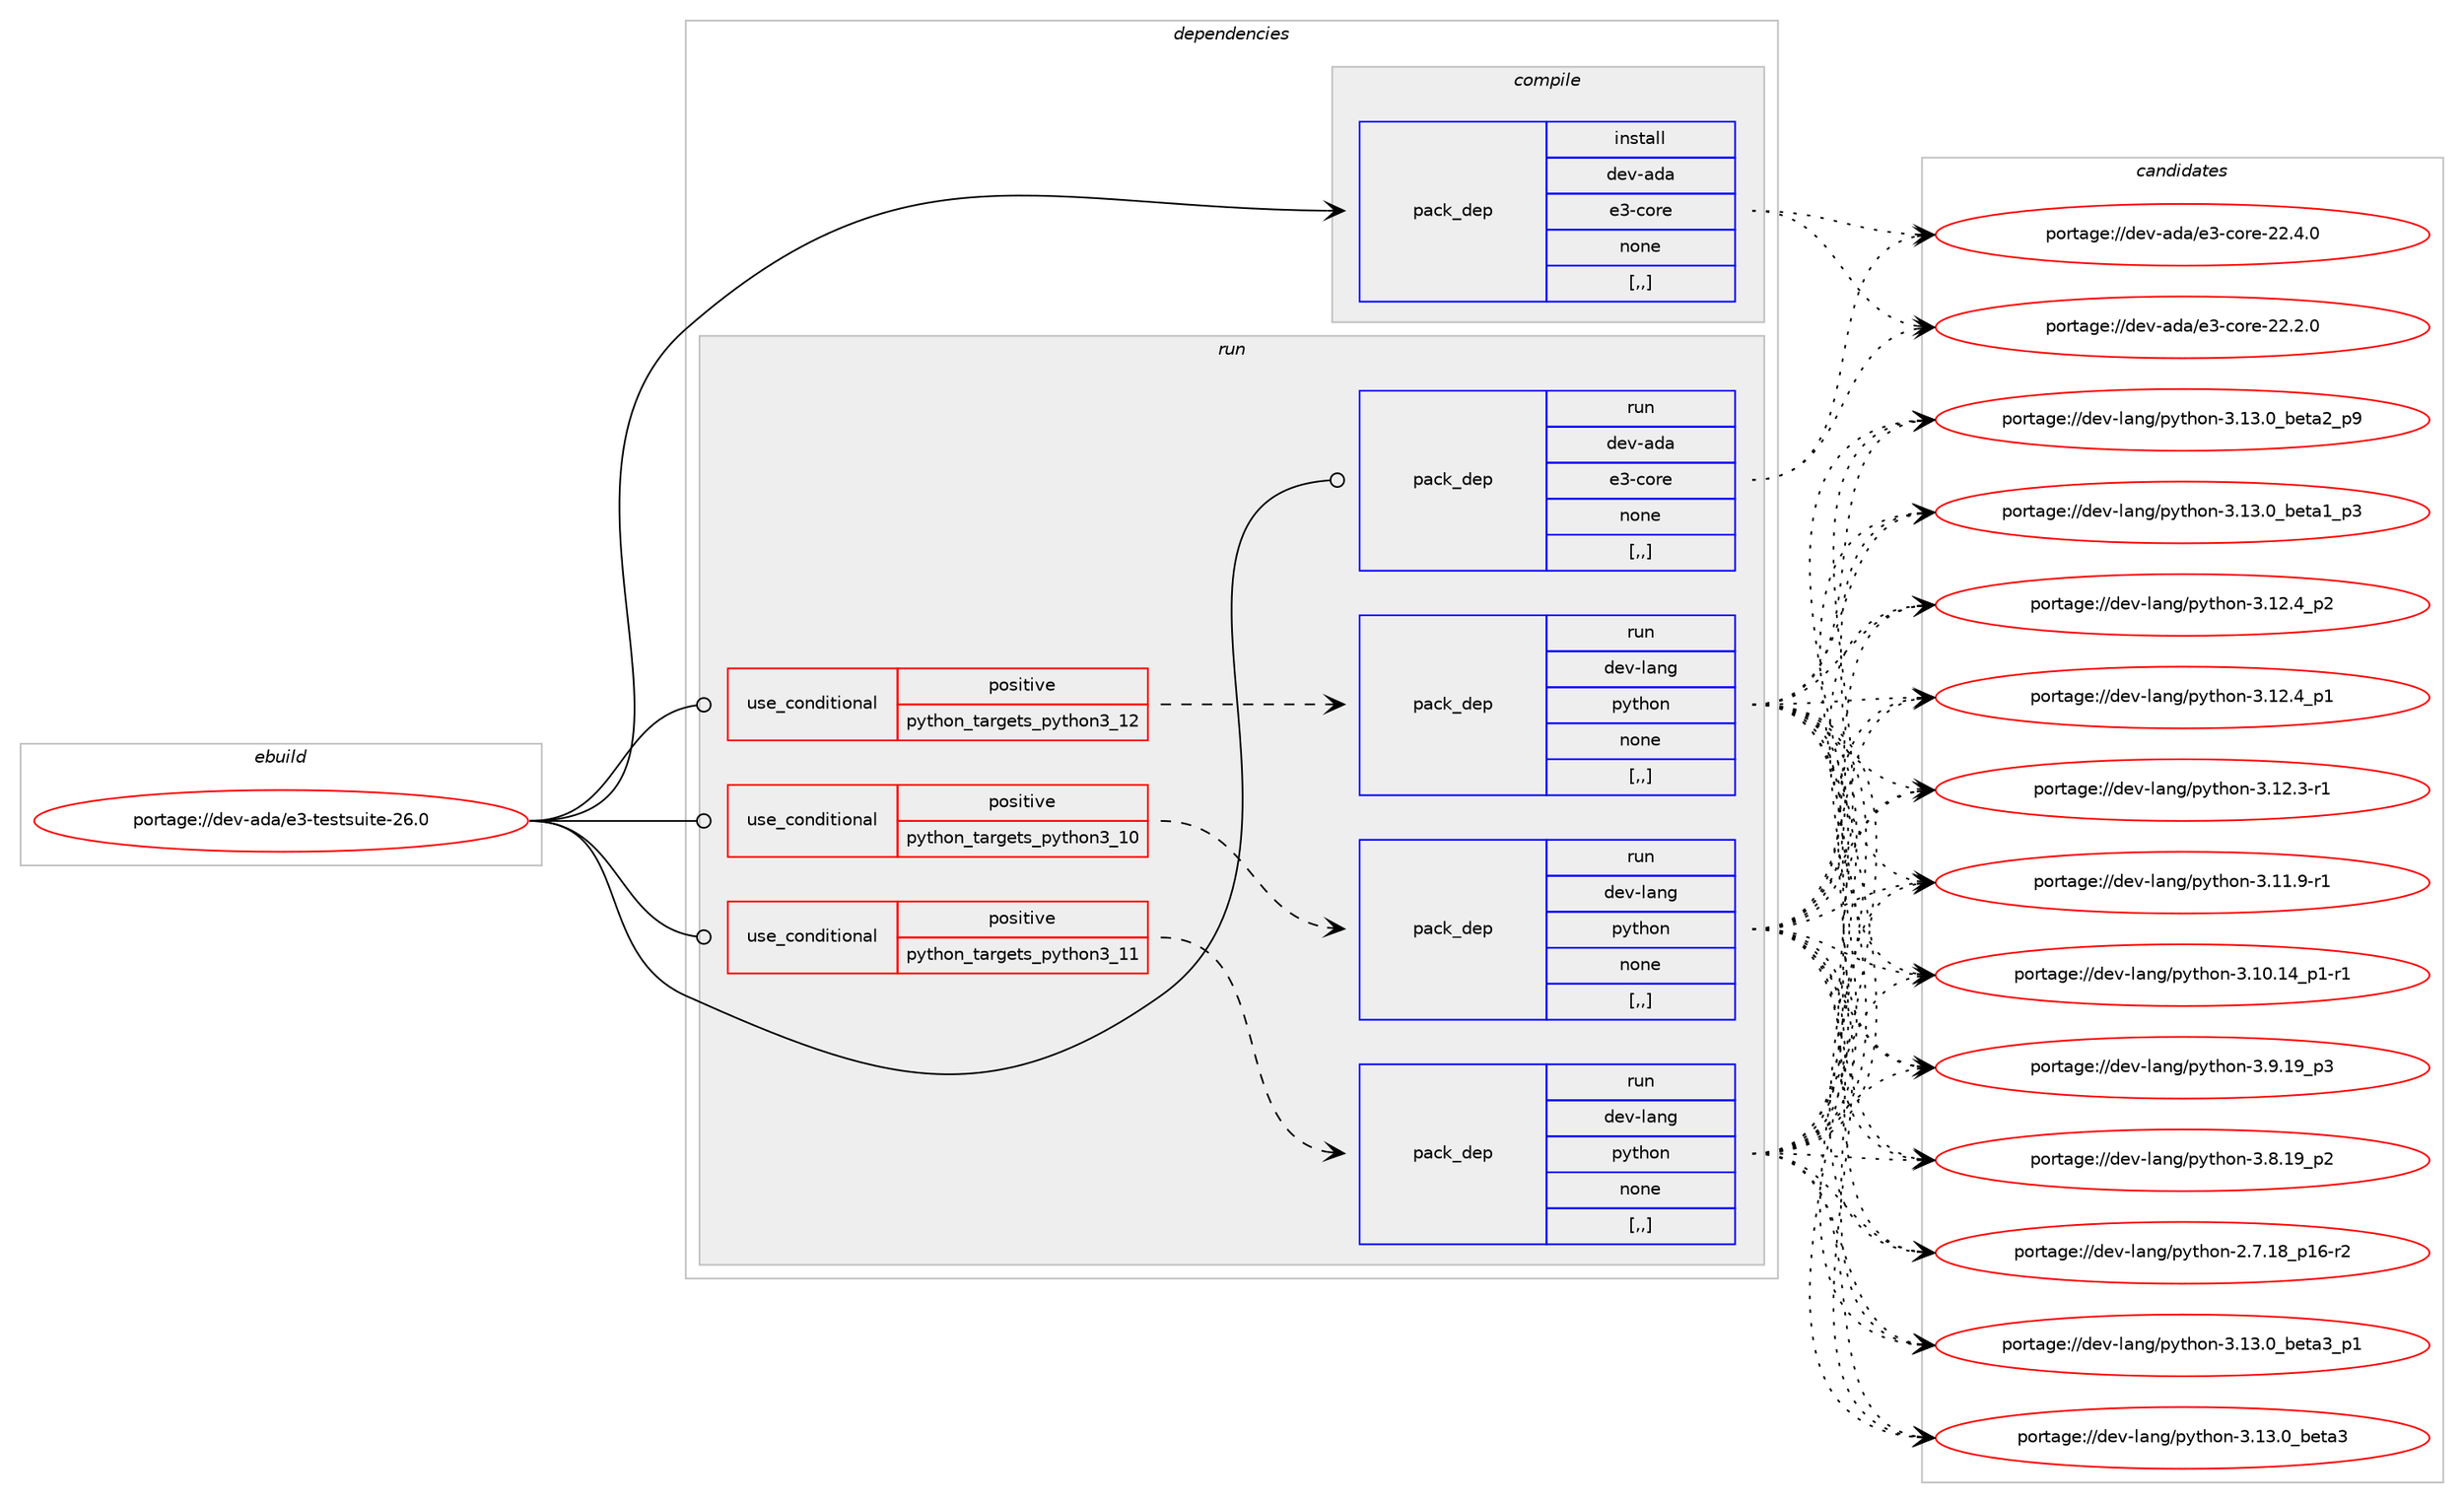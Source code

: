 digraph prolog {

# *************
# Graph options
# *************

newrank=true;
concentrate=true;
compound=true;
graph [rankdir=LR,fontname=Helvetica,fontsize=10,ranksep=1.5];#, ranksep=2.5, nodesep=0.2];
edge  [arrowhead=vee];
node  [fontname=Helvetica,fontsize=10];

# **********
# The ebuild
# **********

subgraph cluster_leftcol {
color=gray;
label=<<i>ebuild</i>>;
id [label="portage://dev-ada/e3-testsuite-26.0", color=red, width=4, href="../dev-ada/e3-testsuite-26.0.svg"];
}

# ****************
# The dependencies
# ****************

subgraph cluster_midcol {
color=gray;
label=<<i>dependencies</i>>;
subgraph cluster_compile {
fillcolor="#eeeeee";
style=filled;
label=<<i>compile</i>>;
subgraph pack46291 {
dependency63771 [label=<<TABLE BORDER="0" CELLBORDER="1" CELLSPACING="0" CELLPADDING="4" WIDTH="220"><TR><TD ROWSPAN="6" CELLPADDING="30">pack_dep</TD></TR><TR><TD WIDTH="110">install</TD></TR><TR><TD>dev-ada</TD></TR><TR><TD>e3-core</TD></TR><TR><TD>none</TD></TR><TR><TD>[,,]</TD></TR></TABLE>>, shape=none, color=blue];
}
id:e -> dependency63771:w [weight=20,style="solid",arrowhead="vee"];
}
subgraph cluster_compileandrun {
fillcolor="#eeeeee";
style=filled;
label=<<i>compile and run</i>>;
}
subgraph cluster_run {
fillcolor="#eeeeee";
style=filled;
label=<<i>run</i>>;
subgraph cond16560 {
dependency63772 [label=<<TABLE BORDER="0" CELLBORDER="1" CELLSPACING="0" CELLPADDING="4"><TR><TD ROWSPAN="3" CELLPADDING="10">use_conditional</TD></TR><TR><TD>positive</TD></TR><TR><TD>python_targets_python3_10</TD></TR></TABLE>>, shape=none, color=red];
subgraph pack46292 {
dependency63773 [label=<<TABLE BORDER="0" CELLBORDER="1" CELLSPACING="0" CELLPADDING="4" WIDTH="220"><TR><TD ROWSPAN="6" CELLPADDING="30">pack_dep</TD></TR><TR><TD WIDTH="110">run</TD></TR><TR><TD>dev-lang</TD></TR><TR><TD>python</TD></TR><TR><TD>none</TD></TR><TR><TD>[,,]</TD></TR></TABLE>>, shape=none, color=blue];
}
dependency63772:e -> dependency63773:w [weight=20,style="dashed",arrowhead="vee"];
}
id:e -> dependency63772:w [weight=20,style="solid",arrowhead="odot"];
subgraph cond16561 {
dependency63774 [label=<<TABLE BORDER="0" CELLBORDER="1" CELLSPACING="0" CELLPADDING="4"><TR><TD ROWSPAN="3" CELLPADDING="10">use_conditional</TD></TR><TR><TD>positive</TD></TR><TR><TD>python_targets_python3_11</TD></TR></TABLE>>, shape=none, color=red];
subgraph pack46293 {
dependency63775 [label=<<TABLE BORDER="0" CELLBORDER="1" CELLSPACING="0" CELLPADDING="4" WIDTH="220"><TR><TD ROWSPAN="6" CELLPADDING="30">pack_dep</TD></TR><TR><TD WIDTH="110">run</TD></TR><TR><TD>dev-lang</TD></TR><TR><TD>python</TD></TR><TR><TD>none</TD></TR><TR><TD>[,,]</TD></TR></TABLE>>, shape=none, color=blue];
}
dependency63774:e -> dependency63775:w [weight=20,style="dashed",arrowhead="vee"];
}
id:e -> dependency63774:w [weight=20,style="solid",arrowhead="odot"];
subgraph cond16562 {
dependency63776 [label=<<TABLE BORDER="0" CELLBORDER="1" CELLSPACING="0" CELLPADDING="4"><TR><TD ROWSPAN="3" CELLPADDING="10">use_conditional</TD></TR><TR><TD>positive</TD></TR><TR><TD>python_targets_python3_12</TD></TR></TABLE>>, shape=none, color=red];
subgraph pack46294 {
dependency63777 [label=<<TABLE BORDER="0" CELLBORDER="1" CELLSPACING="0" CELLPADDING="4" WIDTH="220"><TR><TD ROWSPAN="6" CELLPADDING="30">pack_dep</TD></TR><TR><TD WIDTH="110">run</TD></TR><TR><TD>dev-lang</TD></TR><TR><TD>python</TD></TR><TR><TD>none</TD></TR><TR><TD>[,,]</TD></TR></TABLE>>, shape=none, color=blue];
}
dependency63776:e -> dependency63777:w [weight=20,style="dashed",arrowhead="vee"];
}
id:e -> dependency63776:w [weight=20,style="solid",arrowhead="odot"];
subgraph pack46295 {
dependency63778 [label=<<TABLE BORDER="0" CELLBORDER="1" CELLSPACING="0" CELLPADDING="4" WIDTH="220"><TR><TD ROWSPAN="6" CELLPADDING="30">pack_dep</TD></TR><TR><TD WIDTH="110">run</TD></TR><TR><TD>dev-ada</TD></TR><TR><TD>e3-core</TD></TR><TR><TD>none</TD></TR><TR><TD>[,,]</TD></TR></TABLE>>, shape=none, color=blue];
}
id:e -> dependency63778:w [weight=20,style="solid",arrowhead="odot"];
}
}

# **************
# The candidates
# **************

subgraph cluster_choices {
rank=same;
color=gray;
label=<<i>candidates</i>>;

subgraph choice46291 {
color=black;
nodesep=1;
choice1001011184597100974710151459911111410145505046524648 [label="portage://dev-ada/e3-core-22.4.0", color=red, width=4,href="../dev-ada/e3-core-22.4.0.svg"];
choice1001011184597100974710151459911111410145505046504648 [label="portage://dev-ada/e3-core-22.2.0", color=red, width=4,href="../dev-ada/e3-core-22.2.0.svg"];
dependency63771:e -> choice1001011184597100974710151459911111410145505046524648:w [style=dotted,weight="100"];
dependency63771:e -> choice1001011184597100974710151459911111410145505046504648:w [style=dotted,weight="100"];
}
subgraph choice46292 {
color=black;
nodesep=1;
choice10010111845108971101034711212111610411111045514649514648959810111697519511249 [label="portage://dev-lang/python-3.13.0_beta3_p1", color=red, width=4,href="../dev-lang/python-3.13.0_beta3_p1.svg"];
choice1001011184510897110103471121211161041111104551464951464895981011169751 [label="portage://dev-lang/python-3.13.0_beta3", color=red, width=4,href="../dev-lang/python-3.13.0_beta3.svg"];
choice10010111845108971101034711212111610411111045514649514648959810111697509511257 [label="portage://dev-lang/python-3.13.0_beta2_p9", color=red, width=4,href="../dev-lang/python-3.13.0_beta2_p9.svg"];
choice10010111845108971101034711212111610411111045514649514648959810111697499511251 [label="portage://dev-lang/python-3.13.0_beta1_p3", color=red, width=4,href="../dev-lang/python-3.13.0_beta1_p3.svg"];
choice100101118451089711010347112121116104111110455146495046529511250 [label="portage://dev-lang/python-3.12.4_p2", color=red, width=4,href="../dev-lang/python-3.12.4_p2.svg"];
choice100101118451089711010347112121116104111110455146495046529511249 [label="portage://dev-lang/python-3.12.4_p1", color=red, width=4,href="../dev-lang/python-3.12.4_p1.svg"];
choice100101118451089711010347112121116104111110455146495046514511449 [label="portage://dev-lang/python-3.12.3-r1", color=red, width=4,href="../dev-lang/python-3.12.3-r1.svg"];
choice100101118451089711010347112121116104111110455146494946574511449 [label="portage://dev-lang/python-3.11.9-r1", color=red, width=4,href="../dev-lang/python-3.11.9-r1.svg"];
choice100101118451089711010347112121116104111110455146494846495295112494511449 [label="portage://dev-lang/python-3.10.14_p1-r1", color=red, width=4,href="../dev-lang/python-3.10.14_p1-r1.svg"];
choice100101118451089711010347112121116104111110455146574649579511251 [label="portage://dev-lang/python-3.9.19_p3", color=red, width=4,href="../dev-lang/python-3.9.19_p3.svg"];
choice100101118451089711010347112121116104111110455146564649579511250 [label="portage://dev-lang/python-3.8.19_p2", color=red, width=4,href="../dev-lang/python-3.8.19_p2.svg"];
choice100101118451089711010347112121116104111110455046554649569511249544511450 [label="portage://dev-lang/python-2.7.18_p16-r2", color=red, width=4,href="../dev-lang/python-2.7.18_p16-r2.svg"];
dependency63773:e -> choice10010111845108971101034711212111610411111045514649514648959810111697519511249:w [style=dotted,weight="100"];
dependency63773:e -> choice1001011184510897110103471121211161041111104551464951464895981011169751:w [style=dotted,weight="100"];
dependency63773:e -> choice10010111845108971101034711212111610411111045514649514648959810111697509511257:w [style=dotted,weight="100"];
dependency63773:e -> choice10010111845108971101034711212111610411111045514649514648959810111697499511251:w [style=dotted,weight="100"];
dependency63773:e -> choice100101118451089711010347112121116104111110455146495046529511250:w [style=dotted,weight="100"];
dependency63773:e -> choice100101118451089711010347112121116104111110455146495046529511249:w [style=dotted,weight="100"];
dependency63773:e -> choice100101118451089711010347112121116104111110455146495046514511449:w [style=dotted,weight="100"];
dependency63773:e -> choice100101118451089711010347112121116104111110455146494946574511449:w [style=dotted,weight="100"];
dependency63773:e -> choice100101118451089711010347112121116104111110455146494846495295112494511449:w [style=dotted,weight="100"];
dependency63773:e -> choice100101118451089711010347112121116104111110455146574649579511251:w [style=dotted,weight="100"];
dependency63773:e -> choice100101118451089711010347112121116104111110455146564649579511250:w [style=dotted,weight="100"];
dependency63773:e -> choice100101118451089711010347112121116104111110455046554649569511249544511450:w [style=dotted,weight="100"];
}
subgraph choice46293 {
color=black;
nodesep=1;
choice10010111845108971101034711212111610411111045514649514648959810111697519511249 [label="portage://dev-lang/python-3.13.0_beta3_p1", color=red, width=4,href="../dev-lang/python-3.13.0_beta3_p1.svg"];
choice1001011184510897110103471121211161041111104551464951464895981011169751 [label="portage://dev-lang/python-3.13.0_beta3", color=red, width=4,href="../dev-lang/python-3.13.0_beta3.svg"];
choice10010111845108971101034711212111610411111045514649514648959810111697509511257 [label="portage://dev-lang/python-3.13.0_beta2_p9", color=red, width=4,href="../dev-lang/python-3.13.0_beta2_p9.svg"];
choice10010111845108971101034711212111610411111045514649514648959810111697499511251 [label="portage://dev-lang/python-3.13.0_beta1_p3", color=red, width=4,href="../dev-lang/python-3.13.0_beta1_p3.svg"];
choice100101118451089711010347112121116104111110455146495046529511250 [label="portage://dev-lang/python-3.12.4_p2", color=red, width=4,href="../dev-lang/python-3.12.4_p2.svg"];
choice100101118451089711010347112121116104111110455146495046529511249 [label="portage://dev-lang/python-3.12.4_p1", color=red, width=4,href="../dev-lang/python-3.12.4_p1.svg"];
choice100101118451089711010347112121116104111110455146495046514511449 [label="portage://dev-lang/python-3.12.3-r1", color=red, width=4,href="../dev-lang/python-3.12.3-r1.svg"];
choice100101118451089711010347112121116104111110455146494946574511449 [label="portage://dev-lang/python-3.11.9-r1", color=red, width=4,href="../dev-lang/python-3.11.9-r1.svg"];
choice100101118451089711010347112121116104111110455146494846495295112494511449 [label="portage://dev-lang/python-3.10.14_p1-r1", color=red, width=4,href="../dev-lang/python-3.10.14_p1-r1.svg"];
choice100101118451089711010347112121116104111110455146574649579511251 [label="portage://dev-lang/python-3.9.19_p3", color=red, width=4,href="../dev-lang/python-3.9.19_p3.svg"];
choice100101118451089711010347112121116104111110455146564649579511250 [label="portage://dev-lang/python-3.8.19_p2", color=red, width=4,href="../dev-lang/python-3.8.19_p2.svg"];
choice100101118451089711010347112121116104111110455046554649569511249544511450 [label="portage://dev-lang/python-2.7.18_p16-r2", color=red, width=4,href="../dev-lang/python-2.7.18_p16-r2.svg"];
dependency63775:e -> choice10010111845108971101034711212111610411111045514649514648959810111697519511249:w [style=dotted,weight="100"];
dependency63775:e -> choice1001011184510897110103471121211161041111104551464951464895981011169751:w [style=dotted,weight="100"];
dependency63775:e -> choice10010111845108971101034711212111610411111045514649514648959810111697509511257:w [style=dotted,weight="100"];
dependency63775:e -> choice10010111845108971101034711212111610411111045514649514648959810111697499511251:w [style=dotted,weight="100"];
dependency63775:e -> choice100101118451089711010347112121116104111110455146495046529511250:w [style=dotted,weight="100"];
dependency63775:e -> choice100101118451089711010347112121116104111110455146495046529511249:w [style=dotted,weight="100"];
dependency63775:e -> choice100101118451089711010347112121116104111110455146495046514511449:w [style=dotted,weight="100"];
dependency63775:e -> choice100101118451089711010347112121116104111110455146494946574511449:w [style=dotted,weight="100"];
dependency63775:e -> choice100101118451089711010347112121116104111110455146494846495295112494511449:w [style=dotted,weight="100"];
dependency63775:e -> choice100101118451089711010347112121116104111110455146574649579511251:w [style=dotted,weight="100"];
dependency63775:e -> choice100101118451089711010347112121116104111110455146564649579511250:w [style=dotted,weight="100"];
dependency63775:e -> choice100101118451089711010347112121116104111110455046554649569511249544511450:w [style=dotted,weight="100"];
}
subgraph choice46294 {
color=black;
nodesep=1;
choice10010111845108971101034711212111610411111045514649514648959810111697519511249 [label="portage://dev-lang/python-3.13.0_beta3_p1", color=red, width=4,href="../dev-lang/python-3.13.0_beta3_p1.svg"];
choice1001011184510897110103471121211161041111104551464951464895981011169751 [label="portage://dev-lang/python-3.13.0_beta3", color=red, width=4,href="../dev-lang/python-3.13.0_beta3.svg"];
choice10010111845108971101034711212111610411111045514649514648959810111697509511257 [label="portage://dev-lang/python-3.13.0_beta2_p9", color=red, width=4,href="../dev-lang/python-3.13.0_beta2_p9.svg"];
choice10010111845108971101034711212111610411111045514649514648959810111697499511251 [label="portage://dev-lang/python-3.13.0_beta1_p3", color=red, width=4,href="../dev-lang/python-3.13.0_beta1_p3.svg"];
choice100101118451089711010347112121116104111110455146495046529511250 [label="portage://dev-lang/python-3.12.4_p2", color=red, width=4,href="../dev-lang/python-3.12.4_p2.svg"];
choice100101118451089711010347112121116104111110455146495046529511249 [label="portage://dev-lang/python-3.12.4_p1", color=red, width=4,href="../dev-lang/python-3.12.4_p1.svg"];
choice100101118451089711010347112121116104111110455146495046514511449 [label="portage://dev-lang/python-3.12.3-r1", color=red, width=4,href="../dev-lang/python-3.12.3-r1.svg"];
choice100101118451089711010347112121116104111110455146494946574511449 [label="portage://dev-lang/python-3.11.9-r1", color=red, width=4,href="../dev-lang/python-3.11.9-r1.svg"];
choice100101118451089711010347112121116104111110455146494846495295112494511449 [label="portage://dev-lang/python-3.10.14_p1-r1", color=red, width=4,href="../dev-lang/python-3.10.14_p1-r1.svg"];
choice100101118451089711010347112121116104111110455146574649579511251 [label="portage://dev-lang/python-3.9.19_p3", color=red, width=4,href="../dev-lang/python-3.9.19_p3.svg"];
choice100101118451089711010347112121116104111110455146564649579511250 [label="portage://dev-lang/python-3.8.19_p2", color=red, width=4,href="../dev-lang/python-3.8.19_p2.svg"];
choice100101118451089711010347112121116104111110455046554649569511249544511450 [label="portage://dev-lang/python-2.7.18_p16-r2", color=red, width=4,href="../dev-lang/python-2.7.18_p16-r2.svg"];
dependency63777:e -> choice10010111845108971101034711212111610411111045514649514648959810111697519511249:w [style=dotted,weight="100"];
dependency63777:e -> choice1001011184510897110103471121211161041111104551464951464895981011169751:w [style=dotted,weight="100"];
dependency63777:e -> choice10010111845108971101034711212111610411111045514649514648959810111697509511257:w [style=dotted,weight="100"];
dependency63777:e -> choice10010111845108971101034711212111610411111045514649514648959810111697499511251:w [style=dotted,weight="100"];
dependency63777:e -> choice100101118451089711010347112121116104111110455146495046529511250:w [style=dotted,weight="100"];
dependency63777:e -> choice100101118451089711010347112121116104111110455146495046529511249:w [style=dotted,weight="100"];
dependency63777:e -> choice100101118451089711010347112121116104111110455146495046514511449:w [style=dotted,weight="100"];
dependency63777:e -> choice100101118451089711010347112121116104111110455146494946574511449:w [style=dotted,weight="100"];
dependency63777:e -> choice100101118451089711010347112121116104111110455146494846495295112494511449:w [style=dotted,weight="100"];
dependency63777:e -> choice100101118451089711010347112121116104111110455146574649579511251:w [style=dotted,weight="100"];
dependency63777:e -> choice100101118451089711010347112121116104111110455146564649579511250:w [style=dotted,weight="100"];
dependency63777:e -> choice100101118451089711010347112121116104111110455046554649569511249544511450:w [style=dotted,weight="100"];
}
subgraph choice46295 {
color=black;
nodesep=1;
choice1001011184597100974710151459911111410145505046524648 [label="portage://dev-ada/e3-core-22.4.0", color=red, width=4,href="../dev-ada/e3-core-22.4.0.svg"];
choice1001011184597100974710151459911111410145505046504648 [label="portage://dev-ada/e3-core-22.2.0", color=red, width=4,href="../dev-ada/e3-core-22.2.0.svg"];
dependency63778:e -> choice1001011184597100974710151459911111410145505046524648:w [style=dotted,weight="100"];
dependency63778:e -> choice1001011184597100974710151459911111410145505046504648:w [style=dotted,weight="100"];
}
}

}
